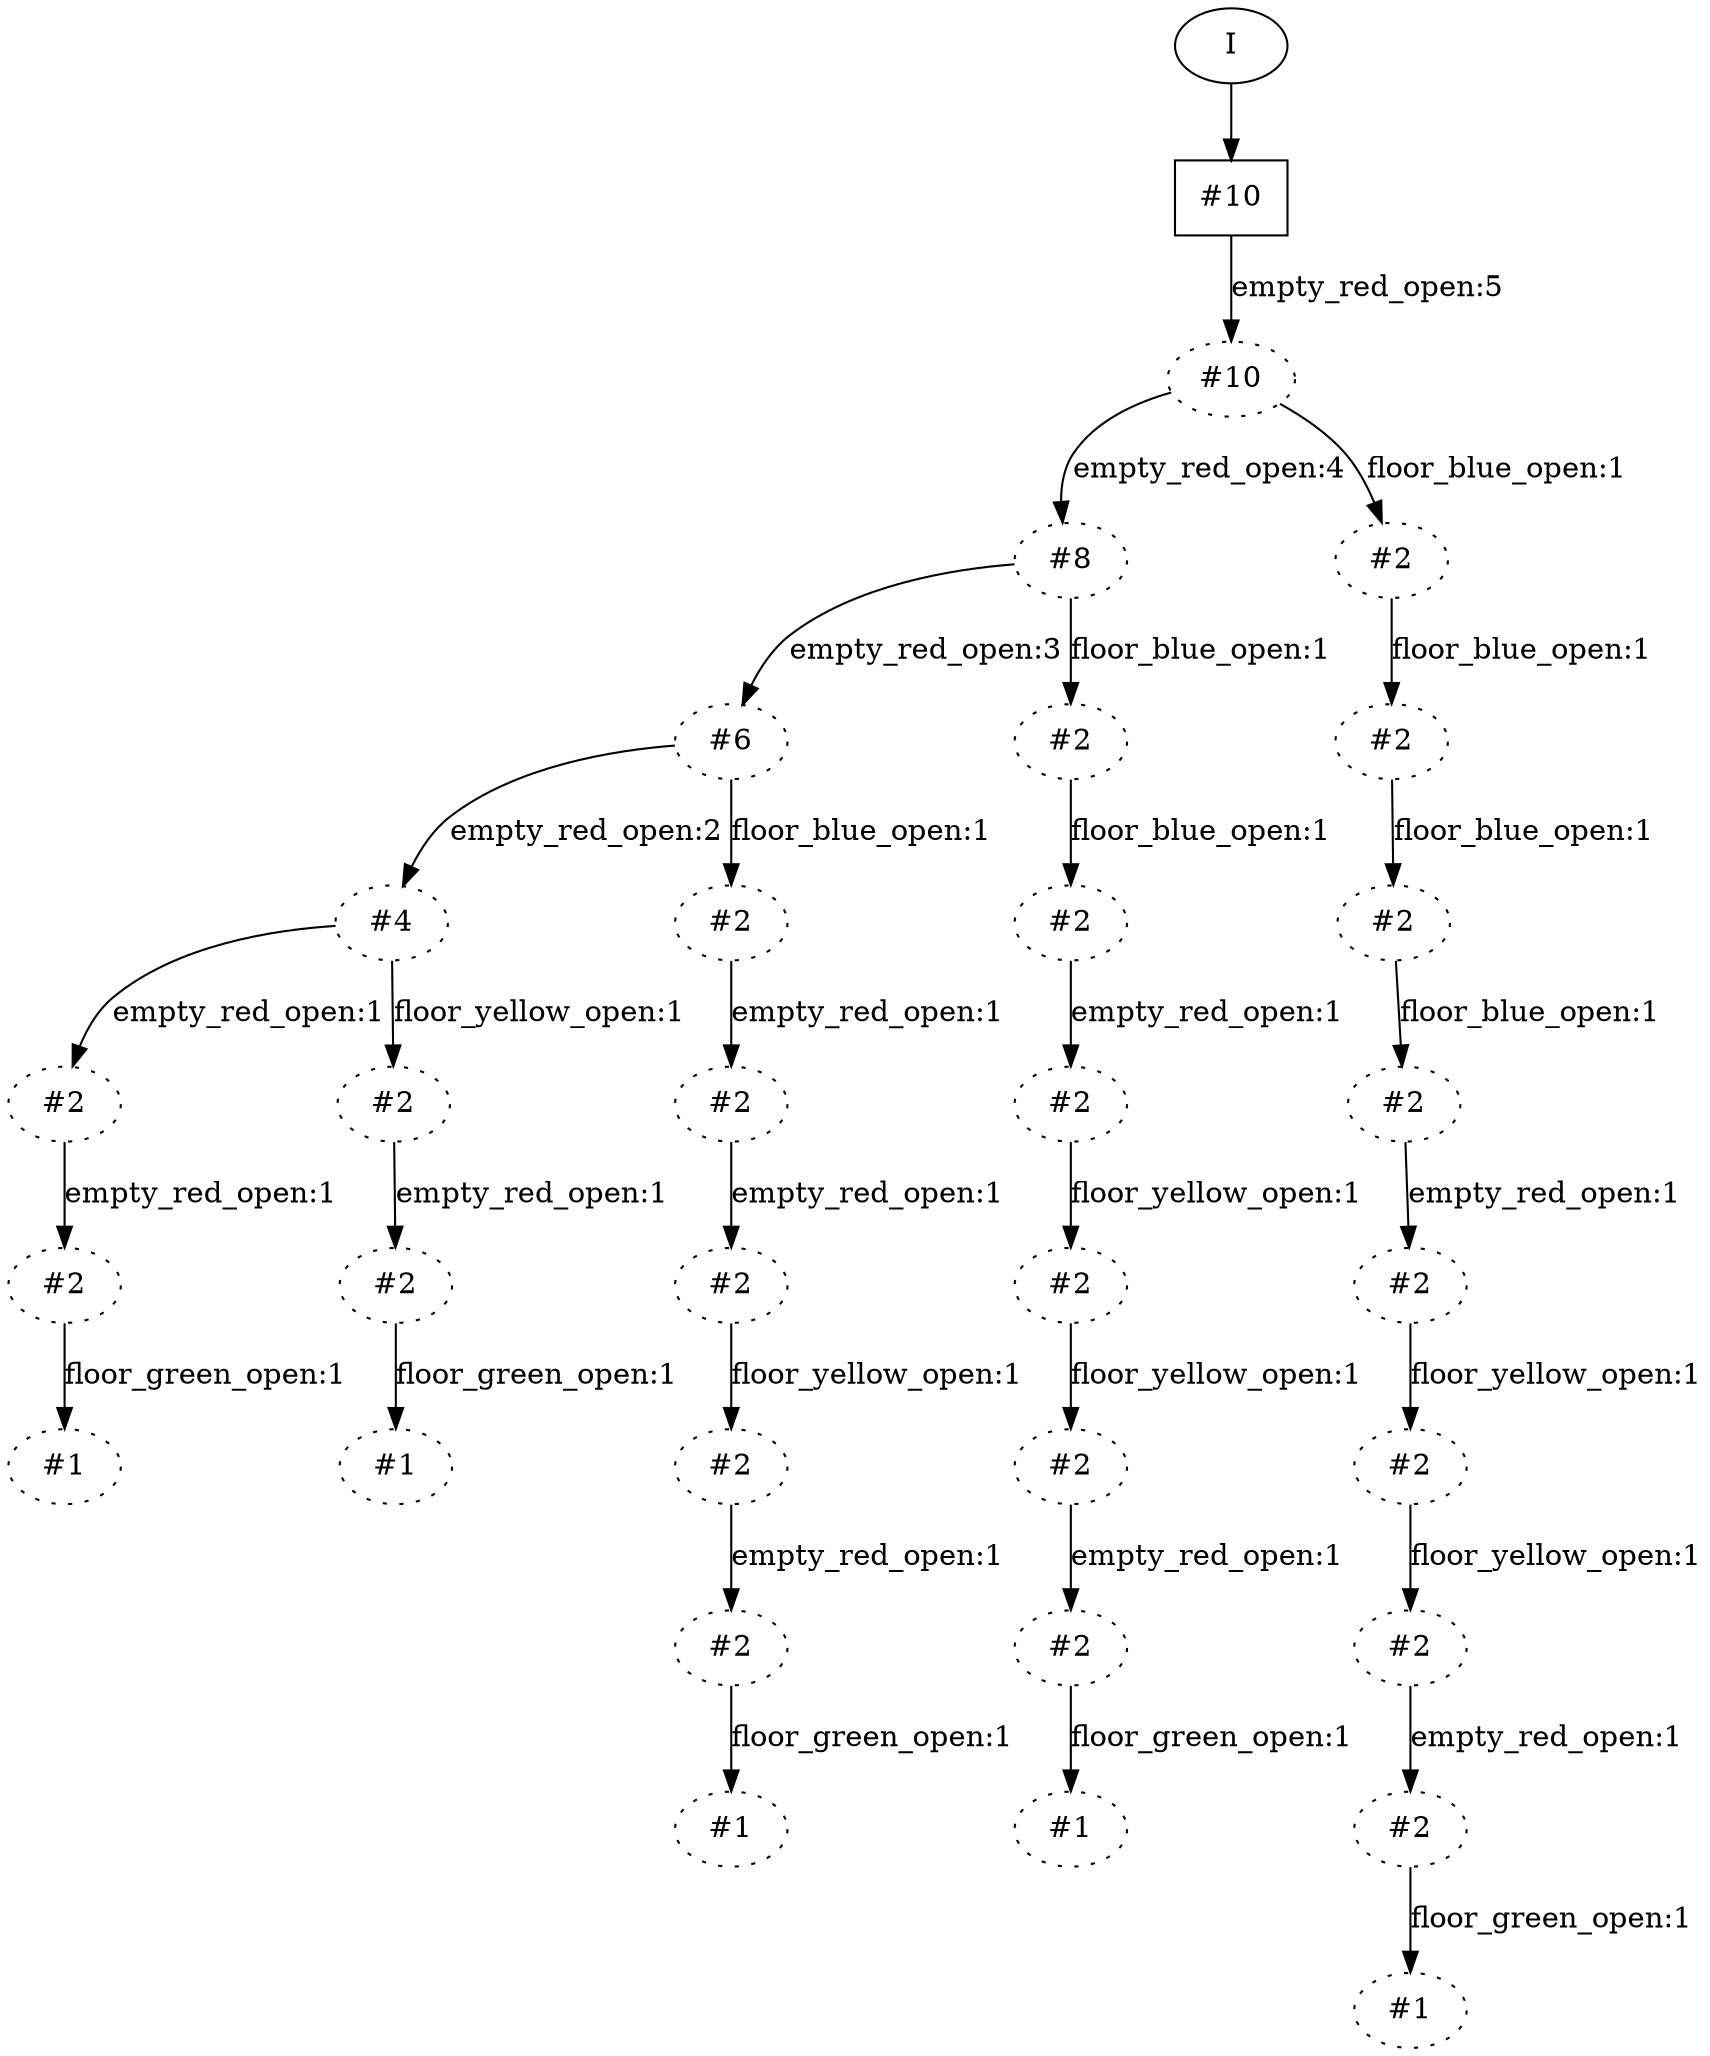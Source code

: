 // produced with flexfringe from git commitd1cf04ada0831d0605a3651971ef9a02091d8823
// dfasat/flexfringe -h=kldistance -d=kl_data -n=1 -x=0 -w=0 -a=0 -b=1 -f=1 -I=0 -t=1 -l=0 -q=0 -y=0 -p=0.5 --output-dir=experiments/seshia_paper_reproduction/flexfringe_data/dfa /Users/nicholasrenninger/Google Drive/Grad School/specification learning/code/DPFA_DTS_product_experiment/dfasatInvestigations/experiments/seshia_paper_reproduction/flexfringe_data/seshia_paper_reproduction_train 
digraph DFA {
	0 [label="root" shape=box];
		I -> 0;
	0 [ label="#10"  ];
		0 -> 1 [label="empty_red_open:5"  ];
	1 [ label="#10"  style=dotted ];
		1 -> 2 [label="empty_red_open:4"  ];
		1 -> 24 [label="floor_blue_open:1"  ];
	2 [ label="#8"  style=dotted ];
		2 -> 3 [label="empty_red_open:3"  ];
		2 -> 17 [label="floor_blue_open:1"  ];
	3 [ label="#6"  style=dotted ];
		3 -> 4 [label="empty_red_open:2"  ];
		3 -> 11 [label="floor_blue_open:1"  ];
	4 [ label="#4"  style=dotted ];
		4 -> 5 [label="empty_red_open:1"  ];
		4 -> 8 [label="floor_yellow_open:1"  ];
	5 [ label="#2"  style=dotted ];
		5 -> 6 [label="empty_red_open:1"  ];
	6 [ label="#2"  style=dotted ];
		6 -> 7 [label="floor_green_open:1"  ];
	7 [ label="#1"  style=dotted ];
	8 [ label="#2"  style=dotted ];
		8 -> 9 [label="empty_red_open:1"  ];
	9 [ label="#2"  style=dotted ];
		9 -> 10 [label="floor_green_open:1"  ];
	10 [ label="#1"  style=dotted ];
	11 [ label="#2"  style=dotted ];
		11 -> 12 [label="empty_red_open:1"  ];
	12 [ label="#2"  style=dotted ];
		12 -> 13 [label="empty_red_open:1"  ];
	13 [ label="#2"  style=dotted ];
		13 -> 14 [label="floor_yellow_open:1"  ];
	14 [ label="#2"  style=dotted ];
		14 -> 15 [label="empty_red_open:1"  ];
	15 [ label="#2"  style=dotted ];
		15 -> 16 [label="floor_green_open:1"  ];
	16 [ label="#1"  style=dotted ];
	17 [ label="#2"  style=dotted ];
		17 -> 18 [label="floor_blue_open:1"  ];
	18 [ label="#2"  style=dotted ];
		18 -> 19 [label="empty_red_open:1"  ];
	19 [ label="#2"  style=dotted ];
		19 -> 20 [label="floor_yellow_open:1"  ];
	20 [ label="#2"  style=dotted ];
		20 -> 21 [label="floor_yellow_open:1"  ];
	21 [ label="#2"  style=dotted ];
		21 -> 22 [label="empty_red_open:1"  ];
	22 [ label="#2"  style=dotted ];
		22 -> 23 [label="floor_green_open:1"  ];
	23 [ label="#1"  style=dotted ];
	24 [ label="#2"  style=dotted ];
		24 -> 25 [label="floor_blue_open:1"  ];
	25 [ label="#2"  style=dotted ];
		25 -> 26 [label="floor_blue_open:1"  ];
	26 [ label="#2"  style=dotted ];
		26 -> 27 [label="floor_blue_open:1"  ];
	27 [ label="#2"  style=dotted ];
		27 -> 28 [label="empty_red_open:1"  ];
	28 [ label="#2"  style=dotted ];
		28 -> 29 [label="floor_yellow_open:1"  ];
	29 [ label="#2"  style=dotted ];
		29 -> 30 [label="floor_yellow_open:1"  ];
	30 [ label="#2"  style=dotted ];
		30 -> 31 [label="empty_red_open:1"  ];
	31 [ label="#2"  style=dotted ];
		31 -> 32 [label="floor_green_open:1"  ];
	32 [ label="#1"  style=dotted ];
}
